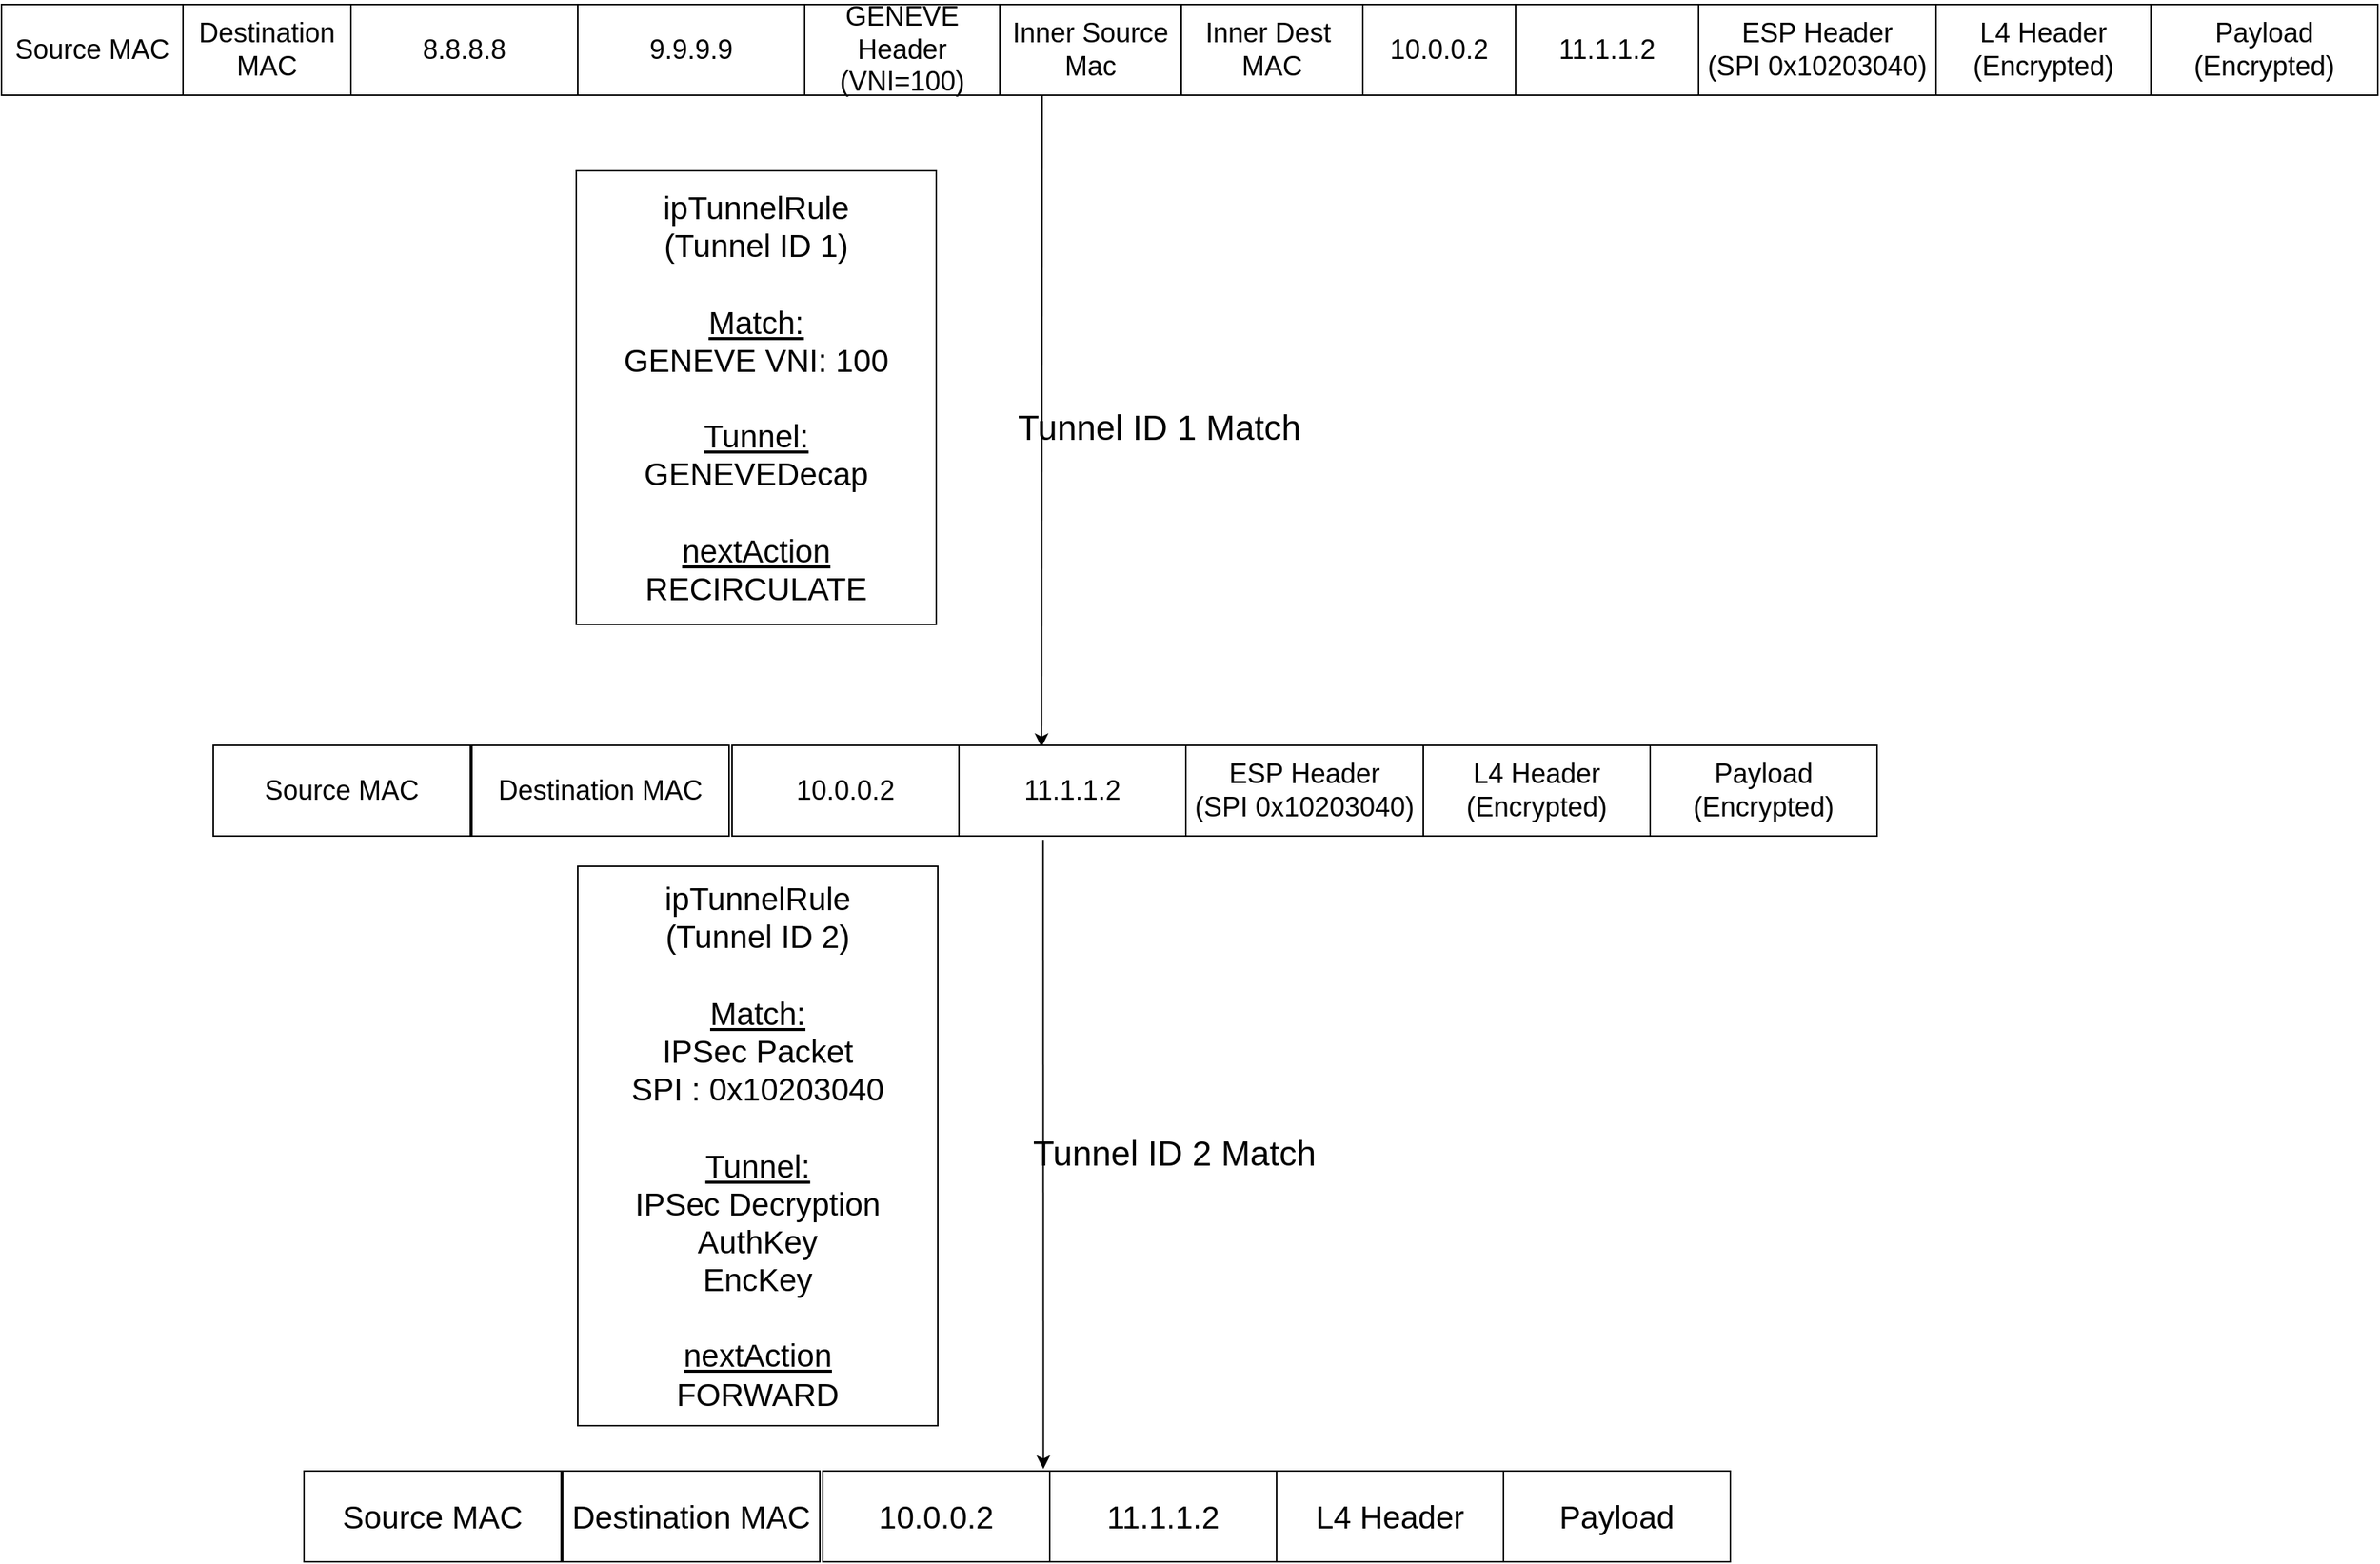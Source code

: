 <mxfile>
    <diagram id="V7hC7Ia_DJyM14xFZ34Q" name="Page-1">
        <mxGraphModel dx="2873" dy="1611" grid="1" gridSize="10" guides="1" tooltips="1" connect="1" arrows="1" fold="1" page="1" pageScale="1" pageWidth="850" pageHeight="1100" math="0" shadow="0">
            <root>
                <mxCell id="0"/>
                <mxCell id="1" parent="0"/>
                <mxCell id="2" value="10.0.0.2" style="rounded=0;whiteSpace=wrap;html=1;fontSize=21;" parent="1" vertex="1">
                    <mxGeometry x="533" y="1120" width="150" height="60" as="geometry"/>
                </mxCell>
                <mxCell id="4" value="Source MAC" style="rounded=0;whiteSpace=wrap;html=1;fontSize=21;" parent="1" vertex="1">
                    <mxGeometry x="190" y="1120" width="170" height="60" as="geometry"/>
                </mxCell>
                <mxCell id="5" value="Destination MAC" style="rounded=0;whiteSpace=wrap;html=1;fontSize=21;" parent="1" vertex="1">
                    <mxGeometry x="361" y="1120" width="170" height="60" as="geometry"/>
                </mxCell>
                <mxCell id="6" value="11.1.1.2" style="rounded=0;whiteSpace=wrap;html=1;fontSize=21;" parent="1" vertex="1">
                    <mxGeometry x="683" y="1120" width="150" height="60" as="geometry"/>
                </mxCell>
                <mxCell id="15" value="L4 Header" style="rounded=0;whiteSpace=wrap;html=1;fontSize=21;" parent="1" vertex="1">
                    <mxGeometry x="833" y="1120" width="150" height="60" as="geometry"/>
                </mxCell>
                <mxCell id="16" value="" style="endArrow=none;html=1;fontSize=26;entryX=0.371;entryY=1.042;entryDx=0;entryDy=0;exitX=0.972;exitY=-0.022;exitDx=0;exitDy=0;entryPerimeter=0;endFill=0;startArrow=classic;startFill=1;exitPerimeter=0;" parent="1" source="2" target="20" edge="1">
                    <mxGeometry width="50" height="50" relative="1" as="geometry">
                        <mxPoint x="430.5" y="470.0" as="sourcePoint"/>
                        <mxPoint x="430" y="750" as="targetPoint"/>
                    </mxGeometry>
                </mxCell>
                <mxCell id="17" value="10.0.0.2" style="rounded=0;whiteSpace=wrap;html=1;fontSize=18;" parent="1" vertex="1">
                    <mxGeometry x="473" y="640" width="150" height="60" as="geometry"/>
                </mxCell>
                <mxCell id="18" value="Source MAC" style="rounded=0;whiteSpace=wrap;html=1;fontSize=18;" parent="1" vertex="1">
                    <mxGeometry x="130" y="640" width="170" height="60" as="geometry"/>
                </mxCell>
                <mxCell id="19" value="Destination MAC" style="rounded=0;whiteSpace=wrap;html=1;fontSize=18;" parent="1" vertex="1">
                    <mxGeometry x="301" y="640" width="170" height="60" as="geometry"/>
                </mxCell>
                <mxCell id="53" style="edgeStyle=none;html=1;exitX=0.364;exitY=0.019;exitDx=0;exitDy=0;exitPerimeter=0;endArrow=none;endFill=0;startArrow=classic;startFill=1;" edge="1" parent="1" source="20">
                    <mxGeometry relative="1" as="geometry">
                        <mxPoint x="678" y="210" as="targetPoint"/>
                    </mxGeometry>
                </mxCell>
                <mxCell id="20" value="11.1.1.2" style="rounded=0;whiteSpace=wrap;html=1;fontSize=18;" parent="1" vertex="1">
                    <mxGeometry x="623" y="640" width="150" height="60" as="geometry"/>
                </mxCell>
                <mxCell id="22" value="ESP Header&lt;br style=&quot;font-size: 18px;&quot;&gt;(SPI 0x10203040)" style="rounded=0;whiteSpace=wrap;html=1;fontSize=18;" parent="1" vertex="1">
                    <mxGeometry x="773" y="640" width="157" height="60" as="geometry"/>
                </mxCell>
                <mxCell id="23" value="Payload" style="rounded=0;whiteSpace=wrap;html=1;fontSize=21;" parent="1" vertex="1">
                    <mxGeometry x="983" y="1120" width="150" height="60" as="geometry"/>
                </mxCell>
                <mxCell id="29" value="L4 Header&lt;br style=&quot;font-size: 18px;&quot;&gt;(Encrypted)" style="rounded=0;whiteSpace=wrap;html=1;fontSize=18;" parent="1" vertex="1">
                    <mxGeometry x="930" y="640" width="150" height="60" as="geometry"/>
                </mxCell>
                <mxCell id="30" value="Payload&lt;br style=&quot;font-size: 18px;&quot;&gt;(Encrypted)" style="rounded=0;whiteSpace=wrap;html=1;fontSize=18;" parent="1" vertex="1">
                    <mxGeometry x="1080" y="640" width="150" height="60" as="geometry"/>
                </mxCell>
                <mxCell id="36" value="10.0.0.2" style="rounded=0;whiteSpace=wrap;html=1;fontSize=18;" parent="1" vertex="1">
                    <mxGeometry x="890" y="150" width="101" height="60" as="geometry"/>
                </mxCell>
                <mxCell id="37" value="Source MAC" style="rounded=0;whiteSpace=wrap;html=1;fontSize=18;" parent="1" vertex="1">
                    <mxGeometry x="-10" y="150" width="120" height="60" as="geometry"/>
                </mxCell>
                <mxCell id="38" value="Destination MAC" style="rounded=0;whiteSpace=wrap;html=1;fontSize=18;" parent="1" vertex="1">
                    <mxGeometry x="110" y="150" width="111" height="60" as="geometry"/>
                </mxCell>
                <mxCell id="39" value="11.1.1.2" style="rounded=0;whiteSpace=wrap;html=1;fontSize=18;" parent="1" vertex="1">
                    <mxGeometry x="991" y="150" width="121" height="60" as="geometry"/>
                </mxCell>
                <mxCell id="40" value="ESP Header&lt;br style=&quot;font-size: 18px;&quot;&gt;(SPI 0x10203040)" style="rounded=0;whiteSpace=wrap;html=1;fontSize=18;" parent="1" vertex="1">
                    <mxGeometry x="1112" y="150" width="157" height="60" as="geometry"/>
                </mxCell>
                <mxCell id="41" value="L4 Header&lt;br style=&quot;font-size: 18px;&quot;&gt;(Encrypted)" style="rounded=0;whiteSpace=wrap;html=1;fontSize=18;" parent="1" vertex="1">
                    <mxGeometry x="1269" y="150" width="142" height="60" as="geometry"/>
                </mxCell>
                <mxCell id="42" value="Payload&lt;br style=&quot;font-size: 18px;&quot;&gt;(Encrypted)" style="rounded=0;whiteSpace=wrap;html=1;fontSize=18;" parent="1" vertex="1">
                    <mxGeometry x="1411" y="150" width="150" height="60" as="geometry"/>
                </mxCell>
                <mxCell id="43" value="8.8.8.8" style="rounded=0;whiteSpace=wrap;html=1;fontSize=18;" parent="1" vertex="1">
                    <mxGeometry x="221" y="150" width="150" height="60" as="geometry"/>
                </mxCell>
                <mxCell id="44" value="9.9.9.9" style="rounded=0;whiteSpace=wrap;html=1;fontSize=18;" parent="1" vertex="1">
                    <mxGeometry x="371" y="150" width="150" height="60" as="geometry"/>
                </mxCell>
                <mxCell id="45" value="GENEVE Header&lt;br style=&quot;font-size: 18px;&quot;&gt;(VNI=100)" style="rounded=0;whiteSpace=wrap;html=1;fontSize=18;" parent="1" vertex="1">
                    <mxGeometry x="521" y="150" width="129" height="60" as="geometry"/>
                </mxCell>
                <mxCell id="47" value="&lt;font style=&quot;font-size: 21px&quot;&gt;ipTunnelRule&lt;br&gt;(Tunnel ID 1)&lt;br&gt;&lt;br&gt;&lt;u&gt;Match:&lt;/u&gt;&lt;br&gt;GENEVE VNI: 100&lt;br&gt;&lt;br&gt;&lt;u&gt;Tunnel:&lt;/u&gt;&lt;br&gt;GENEVEDecap&lt;br&gt;&lt;br&gt;&lt;u&gt;nextAction&lt;br&gt;&lt;/u&gt;RECIRCULATE&lt;br&gt;&lt;/font&gt;" style="whiteSpace=wrap;html=1;" vertex="1" parent="1">
                    <mxGeometry x="370" y="260" width="238" height="300" as="geometry"/>
                </mxCell>
                <mxCell id="49" value="Inner Source&lt;br style=&quot;font-size: 18px;&quot;&gt;Mac" style="rounded=0;whiteSpace=wrap;html=1;fontSize=18;" vertex="1" parent="1">
                    <mxGeometry x="650" y="150" width="120" height="60" as="geometry"/>
                </mxCell>
                <mxCell id="50" value="Inner Dest&amp;nbsp;&lt;br style=&quot;font-size: 18px;&quot;&gt;MAC" style="rounded=0;whiteSpace=wrap;html=1;fontSize=18;" vertex="1" parent="1">
                    <mxGeometry x="770" y="150" width="120" height="60" as="geometry"/>
                </mxCell>
                <mxCell id="54" value="&lt;font style=&quot;font-size: 23px&quot;&gt;Tunnel ID 1 Match&lt;/font&gt;" style="text;html=1;align=center;verticalAlign=middle;resizable=0;points=[];autosize=1;strokeColor=none;fillColor=none;" vertex="1" parent="1">
                    <mxGeometry x="655" y="420" width="200" height="20" as="geometry"/>
                </mxCell>
                <mxCell id="55" value="&lt;font style=&quot;font-size: 21px&quot;&gt;ipTunnelRule&lt;br&gt;(Tunnel ID 2)&lt;br&gt;&lt;br&gt;&lt;u&gt;Match:&lt;br&gt;&lt;/u&gt;IPSec Packet&lt;br&gt;SPI : 0x10203040&lt;br&gt;&lt;br&gt;&lt;u&gt;Tunnel:&lt;/u&gt;&lt;br&gt;IPSec Decryption&lt;br&gt;AuthKey&lt;br&gt;EncKey&lt;br&gt;&lt;br&gt;&lt;u&gt;nextAction&lt;br&gt;&lt;/u&gt;FORWARD&lt;br&gt;&lt;/font&gt;" style="whiteSpace=wrap;html=1;" vertex="1" parent="1">
                    <mxGeometry x="371" y="720" width="238" height="370" as="geometry"/>
                </mxCell>
                <mxCell id="56" value="&lt;font style=&quot;font-size: 23px&quot;&gt;Tunnel ID 2 Match&lt;/font&gt;" style="text;html=1;align=center;verticalAlign=middle;resizable=0;points=[];autosize=1;strokeColor=none;fillColor=none;strokeWidth=5;" vertex="1" parent="1">
                    <mxGeometry x="665" y="900" width="200" height="20" as="geometry"/>
                </mxCell>
            </root>
        </mxGraphModel>
    </diagram>
</mxfile>